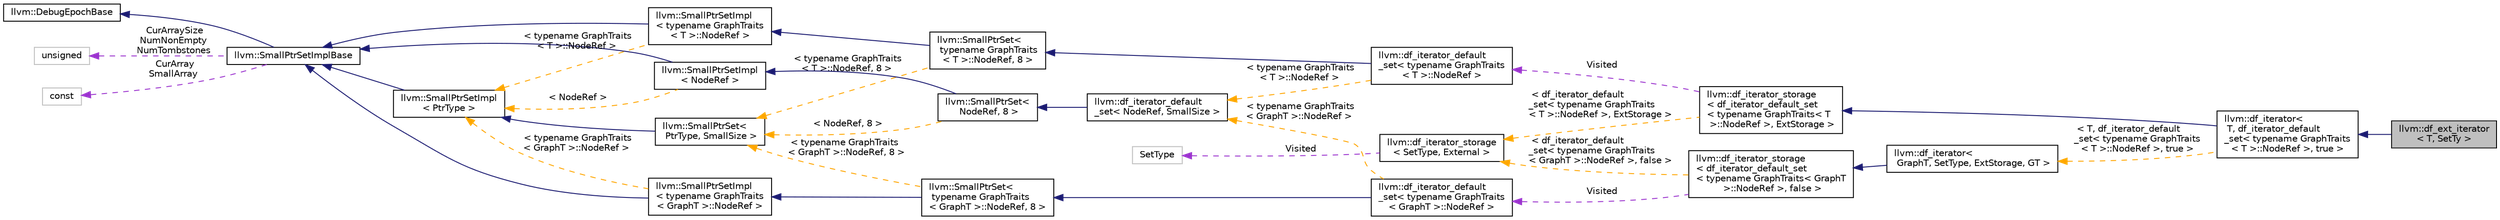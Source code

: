 digraph "llvm::df_ext_iterator&lt; T, SetTy &gt;"
{
 // LATEX_PDF_SIZE
  bgcolor="transparent";
  edge [fontname="Helvetica",fontsize="10",labelfontname="Helvetica",labelfontsize="10"];
  node [fontname="Helvetica",fontsize="10",shape=record];
  rankdir="LR";
  Node1 [label="llvm::df_ext_iterator\l\< T, SetTy \>",height=0.2,width=0.4,color="black", fillcolor="grey75", style="filled", fontcolor="black",tooltip=" "];
  Node2 -> Node1 [dir="back",color="midnightblue",fontsize="10",style="solid",fontname="Helvetica"];
  Node2 [label="llvm::df_iterator\<\l T, df_iterator_default\l_set\< typename GraphTraits\l\< T \>::NodeRef \>, true \>",height=0.2,width=0.4,color="black",URL="$classllvm_1_1df__iterator.html",tooltip=" "];
  Node3 -> Node2 [dir="back",color="midnightblue",fontsize="10",style="solid",fontname="Helvetica"];
  Node3 [label="llvm::df_iterator_storage\l\< df_iterator_default_set\l\< typename GraphTraits\< T\l \>::NodeRef \>, ExtStorage \>",height=0.2,width=0.4,color="black",URL="$classllvm_1_1df__iterator__storage.html",tooltip=" "];
  Node4 -> Node3 [dir="back",color="darkorchid3",fontsize="10",style="dashed",label=" Visited" ,fontname="Helvetica"];
  Node4 [label="llvm::df_iterator_default\l_set\< typename GraphTraits\l\< T \>::NodeRef \>",height=0.2,width=0.4,color="black",URL="$structllvm_1_1df__iterator__default__set.html",tooltip=" "];
  Node5 -> Node4 [dir="back",color="midnightblue",fontsize="10",style="solid",fontname="Helvetica"];
  Node5 [label="llvm::SmallPtrSet\<\l typename GraphTraits\l\< T \>::NodeRef, 8 \>",height=0.2,width=0.4,color="black",URL="$classllvm_1_1SmallPtrSet.html",tooltip=" "];
  Node6 -> Node5 [dir="back",color="midnightblue",fontsize="10",style="solid",fontname="Helvetica"];
  Node6 [label="llvm::SmallPtrSetImpl\l\< typename GraphTraits\l\< T \>::NodeRef \>",height=0.2,width=0.4,color="black",URL="$classllvm_1_1SmallPtrSetImpl.html",tooltip=" "];
  Node7 -> Node6 [dir="back",color="midnightblue",fontsize="10",style="solid",fontname="Helvetica"];
  Node7 [label="llvm::SmallPtrSetImplBase",height=0.2,width=0.4,color="black",URL="$classllvm_1_1SmallPtrSetImplBase.html",tooltip="SmallPtrSetImplBase - This is the common code shared among all the SmallPtrSet<>'s,..."];
  Node8 -> Node7 [dir="back",color="midnightblue",fontsize="10",style="solid",fontname="Helvetica"];
  Node8 [label="llvm::DebugEpochBase",height=0.2,width=0.4,color="black",URL="$classllvm_1_1DebugEpochBase.html",tooltip="A base class for data structure classes wishing to make iterators (\"handles\") pointing into themselve..."];
  Node9 -> Node7 [dir="back",color="darkorchid3",fontsize="10",style="dashed",label=" CurArraySize\nNumNonEmpty\nNumTombstones" ,fontname="Helvetica"];
  Node9 [label="unsigned",height=0.2,width=0.4,color="grey75",tooltip=" "];
  Node10 -> Node7 [dir="back",color="darkorchid3",fontsize="10",style="dashed",label=" CurArray\nSmallArray" ,fontname="Helvetica"];
  Node10 [label="const",height=0.2,width=0.4,color="grey75",tooltip=" "];
  Node11 -> Node6 [dir="back",color="orange",fontsize="10",style="dashed",label=" \< typename GraphTraits\l\< T \>::NodeRef \>" ,fontname="Helvetica"];
  Node11 [label="llvm::SmallPtrSetImpl\l\< PtrType \>",height=0.2,width=0.4,color="black",URL="$classllvm_1_1SmallPtrSetImpl.html",tooltip="A templated base class for SmallPtrSet which provides the typesafe interface that is common across al..."];
  Node7 -> Node11 [dir="back",color="midnightblue",fontsize="10",style="solid",fontname="Helvetica"];
  Node12 -> Node5 [dir="back",color="orange",fontsize="10",style="dashed",label=" \< typename GraphTraits\l\< T \>::NodeRef, 8 \>" ,fontname="Helvetica"];
  Node12 [label="llvm::SmallPtrSet\<\l PtrType, SmallSize \>",height=0.2,width=0.4,color="black",URL="$classllvm_1_1SmallPtrSet.html",tooltip="SmallPtrSet - This class implements a set which is optimized for holding SmallSize or less elements."];
  Node11 -> Node12 [dir="back",color="midnightblue",fontsize="10",style="solid",fontname="Helvetica"];
  Node13 -> Node4 [dir="back",color="orange",fontsize="10",style="dashed",label=" \< typename GraphTraits\l\< T \>::NodeRef \>" ,fontname="Helvetica"];
  Node13 [label="llvm::df_iterator_default\l_set\< NodeRef, SmallSize \>",height=0.2,width=0.4,color="black",URL="$structllvm_1_1df__iterator__default__set.html",tooltip=" "];
  Node14 -> Node13 [dir="back",color="midnightblue",fontsize="10",style="solid",fontname="Helvetica"];
  Node14 [label="llvm::SmallPtrSet\<\l NodeRef, 8 \>",height=0.2,width=0.4,color="black",URL="$classllvm_1_1SmallPtrSet.html",tooltip=" "];
  Node15 -> Node14 [dir="back",color="midnightblue",fontsize="10",style="solid",fontname="Helvetica"];
  Node15 [label="llvm::SmallPtrSetImpl\l\< NodeRef \>",height=0.2,width=0.4,color="black",URL="$classllvm_1_1SmallPtrSetImpl.html",tooltip=" "];
  Node7 -> Node15 [dir="back",color="midnightblue",fontsize="10",style="solid",fontname="Helvetica"];
  Node11 -> Node15 [dir="back",color="orange",fontsize="10",style="dashed",label=" \< NodeRef \>" ,fontname="Helvetica"];
  Node12 -> Node14 [dir="back",color="orange",fontsize="10",style="dashed",label=" \< NodeRef, 8 \>" ,fontname="Helvetica"];
  Node16 -> Node3 [dir="back",color="orange",fontsize="10",style="dashed",label=" \< df_iterator_default\l_set\< typename GraphTraits\l\< T \>::NodeRef \>, ExtStorage \>" ,fontname="Helvetica"];
  Node16 [label="llvm::df_iterator_storage\l\< SetType, External \>",height=0.2,width=0.4,color="black",URL="$classllvm_1_1df__iterator__storage.html",tooltip=" "];
  Node17 -> Node16 [dir="back",color="darkorchid3",fontsize="10",style="dashed",label=" Visited" ,fontname="Helvetica"];
  Node17 [label="SetType",height=0.2,width=0.4,color="grey75",tooltip=" "];
  Node18 -> Node2 [dir="back",color="orange",fontsize="10",style="dashed",label=" \< T, df_iterator_default\l_set\< typename GraphTraits\l\< T \>::NodeRef \>, true \>" ,fontname="Helvetica"];
  Node18 [label="llvm::df_iterator\<\l GraphT, SetType, ExtStorage, GT \>",height=0.2,width=0.4,color="black",URL="$classllvm_1_1df__iterator.html",tooltip=" "];
  Node19 -> Node18 [dir="back",color="midnightblue",fontsize="10",style="solid",fontname="Helvetica"];
  Node19 [label="llvm::df_iterator_storage\l\< df_iterator_default_set\l\< typename GraphTraits\< GraphT\l \>::NodeRef \>, false \>",height=0.2,width=0.4,color="black",URL="$classllvm_1_1df__iterator__storage.html",tooltip=" "];
  Node20 -> Node19 [dir="back",color="darkorchid3",fontsize="10",style="dashed",label=" Visited" ,fontname="Helvetica"];
  Node20 [label="llvm::df_iterator_default\l_set\< typename GraphTraits\l\< GraphT \>::NodeRef \>",height=0.2,width=0.4,color="black",URL="$structllvm_1_1df__iterator__default__set.html",tooltip=" "];
  Node21 -> Node20 [dir="back",color="midnightblue",fontsize="10",style="solid",fontname="Helvetica"];
  Node21 [label="llvm::SmallPtrSet\<\l typename GraphTraits\l\< GraphT \>::NodeRef, 8 \>",height=0.2,width=0.4,color="black",URL="$classllvm_1_1SmallPtrSet.html",tooltip=" "];
  Node22 -> Node21 [dir="back",color="midnightblue",fontsize="10",style="solid",fontname="Helvetica"];
  Node22 [label="llvm::SmallPtrSetImpl\l\< typename GraphTraits\l\< GraphT \>::NodeRef \>",height=0.2,width=0.4,color="black",URL="$classllvm_1_1SmallPtrSetImpl.html",tooltip=" "];
  Node7 -> Node22 [dir="back",color="midnightblue",fontsize="10",style="solid",fontname="Helvetica"];
  Node11 -> Node22 [dir="back",color="orange",fontsize="10",style="dashed",label=" \< typename GraphTraits\l\< GraphT \>::NodeRef \>" ,fontname="Helvetica"];
  Node12 -> Node21 [dir="back",color="orange",fontsize="10",style="dashed",label=" \< typename GraphTraits\l\< GraphT \>::NodeRef, 8 \>" ,fontname="Helvetica"];
  Node13 -> Node20 [dir="back",color="orange",fontsize="10",style="dashed",label=" \< typename GraphTraits\l\< GraphT \>::NodeRef \>" ,fontname="Helvetica"];
  Node16 -> Node19 [dir="back",color="orange",fontsize="10",style="dashed",label=" \< df_iterator_default\l_set\< typename GraphTraits\l\< GraphT \>::NodeRef \>, false \>" ,fontname="Helvetica"];
}
